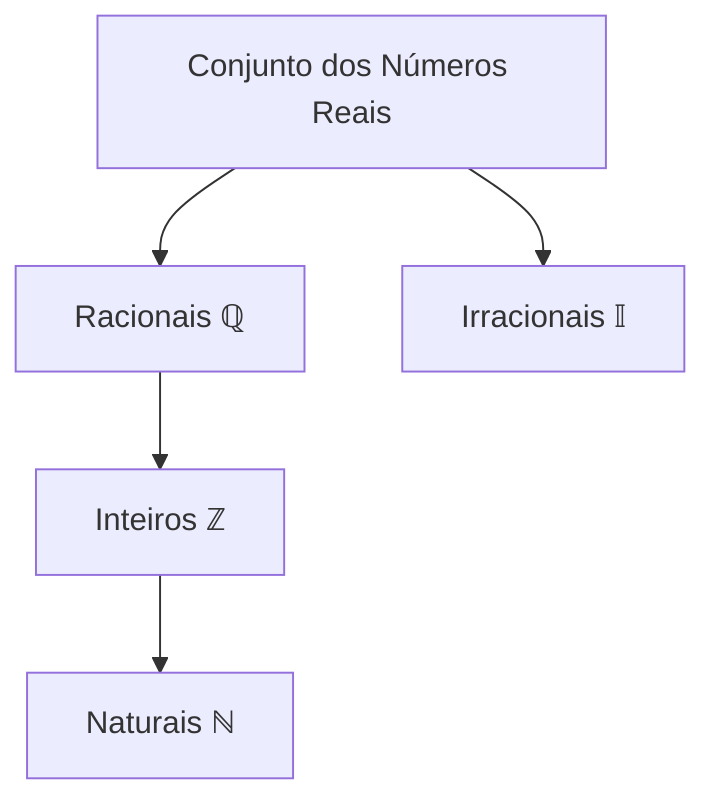 graph TD
  A["Conjunto dos Números Reais"] --> B["Racionais ℚ"]
  A --> C["Irracionais 𝕀"]
  B --> D["Inteiros ℤ"]
  D --> E["Naturais ℕ"]